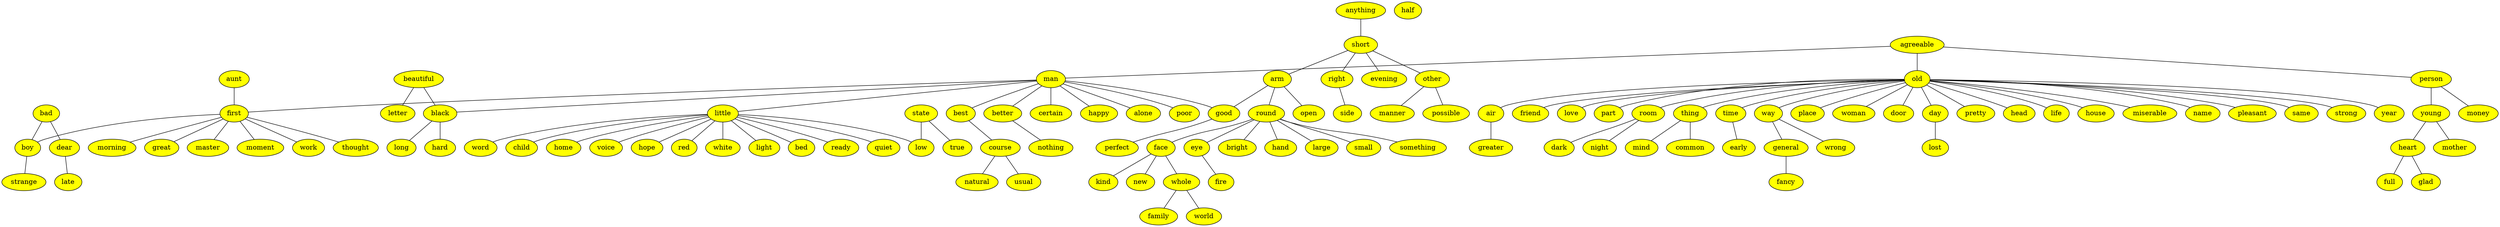 graph graphutils {
  node [ color = black, fillcolor = while, style = filled ];
  "agreeable" -- "man" [w=1];
  "agreeable" -- "old" [w=1];
  "agreeable" -- "person" [w=1];
  "agreeable" [fillcolor="#ffff00"];
  "man" -- "first" [w=1];
  "man" -- "black" [w=1];
  "man" -- "little" [w=1];
  "man" -- "best" [w=1];
  "man" -- "better" [w=1];
  "man" -- "certain" [w=1];
  "man" -- "happy" [w=1];
  "man" -- "good" [w=1];
  "man" -- "alone" [w=1];
  "man" -- "poor" [w=1];
  "man" [fillcolor="#ffff00"];
  "old" -- "air" [w=1];
  "old" -- "friend" [w=1];
  "old" -- "love" [w=1];
  "old" -- "part" [w=1];
  "old" -- "room" [w=1];
  "old" -- "thing" [w=1];
  "old" -- "time" [w=1];
  "old" -- "way" [w=1];
  "old" -- "place" [w=1];
  "old" -- "woman" [w=1];
  "old" -- "door" [w=1];
  "old" -- "day" [w=1];
  "old" -- "pretty" [w=1];
  "old" -- "head" [w=1];
  "old" -- "life" [w=1];
  "old" -- "house" [w=1];
  "old" -- "miserable" [w=1];
  "old" -- "name" [w=1];
  "old" -- "pleasant" [w=1];
  "old" -- "same" [w=1];
  "old" -- "strong" [w=1];
  "old" -- "year" [w=1];
  "old" [fillcolor="#ffff00"];
  "person" -- "young" [w=1];
  "person" -- "money" [w=1];
  "person" [fillcolor="#ffff00"];
  "anything" -- "short" [w=1];
  "anything" [fillcolor="#ffff00"];
  "short" -- "arm" [w=1];
  "short" -- "right" [w=1];
  "short" -- "evening" [w=1];
  "short" -- "other" [w=1];
  "short" [fillcolor="#ffff00"];
  "arm" -- "round" [w=1];
  "arm" -- "good" [w=1];
  "arm" -- "open" [w=1];
  "arm" [fillcolor="#ffff00"];
  "round" -- "face" [w=1];
  "round" -- "eye" [w=1];
  "round" -- "bright" [w=1];
  "round" -- "hand" [w=1];
  "round" -- "large" [w=1];
  "round" -- "small" [w=1];
  "round" -- "something" [w=1];
  "round" [fillcolor="#ffff00"];
  "aunt" -- "first" [w=1];
  "aunt" [fillcolor="#ffff00"];
  "first" -- "boy" [w=1];
  "first" -- "morning" [w=1];
  "first" -- "great" [w=1];
  "first" -- "master" [w=1];
  "first" -- "moment" [w=1];
  "first" -- "work" [w=1];
  "first" -- "thought" [w=1];
  "first" [fillcolor="#ffff00"];
  "bad" -- "boy" [w=1];
  "bad" -- "dear" [w=1];
  "bad" [fillcolor="#ffff00"];
  "air" -- "greater" [w=1];
  "air" [fillcolor="#ffff00"];
  "boy" -- "strange" [w=1];
  "boy" [fillcolor="#ffff00"];
  "beautiful" -- "black" [w=1];
  "beautiful" -- "letter" [w=1];
  "beautiful" [fillcolor="#ffff00"];
  "black" -- "long" [w=1];
  "black" -- "hard" [w=1];
  "black" [fillcolor="#ffff00"];
  "face" -- "kind" [w=1];
  "face" -- "new" [w=1];
  "face" -- "whole" [w=1];
  "face" [fillcolor="#ffff00"];
  "letter" [fillcolor="#ffff00"];
  "little" -- "word" [w=1];
  "little" -- "child" [w=1];
  "little" -- "home" [w=1];
  "little" -- "voice" [w=1];
  "little" -- "hope" [w=1];
  "little" -- "red" [w=1];
  "little" -- "white" [w=1];
  "little" -- "light" [w=1];
  "little" -- "bed" [w=1];
  "little" -- "low" [w=1];
  "little" -- "ready" [w=1];
  "little" -- "quiet" [w=1];
  "little" [fillcolor="#ffff00"];
  "young" -- "heart" [w=1];
  "young" -- "mother" [w=1];
  "young" [fillcolor="#ffff00"];
  "best" -- "course" [w=1];
  "best" [fillcolor="#ffff00"];
  "course" -- "natural" [w=1];
  "course" -- "usual" [w=1];
  "course" [fillcolor="#ffff00"];
  "friend" [fillcolor="#ffff00"];
  "love" [fillcolor="#ffff00"];
  "part" [fillcolor="#ffff00"];
  "room" -- "dark" [w=1];
  "room" -- "night" [w=1];
  "room" [fillcolor="#ffff00"];
  "thing" -- "mind" [w=1];
  "thing" -- "common" [w=1];
  "thing" [fillcolor="#ffff00"];
  "time" -- "early" [w=1];
  "time" [fillcolor="#ffff00"];
  "way" -- "general" [w=1];
  "way" -- "wrong" [w=1];
  "way" [fillcolor="#ffff00"];
  "better" -- "nothing" [w=1];
  "better" [fillcolor="#ffff00"];
  "heart" -- "full" [w=1];
  "heart" -- "glad" [w=1];
  "heart" [fillcolor="#ffff00"];
  "mind" [fillcolor="#ffff00"];
  "place" [fillcolor="#ffff00"];
  "right" -- "side" [w=1];
  "right" [fillcolor="#ffff00"];
  "state" -- "low" [w=1];
  "state" -- "true" [w=1];
  "state" [fillcolor="#ffff00"];
  "woman" [fillcolor="#ffff00"];
  "word" [fillcolor="#ffff00"];
  "door" [fillcolor="#ffff00"];
  "eye" -- "fire" [w=1];
  "eye" [fillcolor="#ffff00"];
  "bright" [fillcolor="#ffff00"];
  "evening" [fillcolor="#ffff00"];
  "morning" [fillcolor="#ffff00"];
  "certain" [fillcolor="#ffff00"];
  "day" -- "lost" [w=1];
  "day" [fillcolor="#ffff00"];
  "other" -- "manner" [w=1];
  "other" -- "possible" [w=1];
  "other" [fillcolor="#ffff00"];
  "child" [fillcolor="#ffff00"];
  "happy" [fillcolor="#ffff00"];
  "common" [fillcolor="#ffff00"];
  "dark" [fillcolor="#ffff00"];
  "kind" [fillcolor="#ffff00"];
  "night" [fillcolor="#ffff00"];
  "dear" -- "late" [w=1];
  "dear" [fillcolor="#ffff00"];
  "good" -- "perfect" [w=1];
  "good" [fillcolor="#ffff00"];
  "home" [fillcolor="#ffff00"];
  "mother" [fillcolor="#ffff00"];
  "pretty" [fillcolor="#ffff00"];
  "open" [fillcolor="#ffff00"];
  "early" [fillcolor="#ffff00"];
  "fire" [fillcolor="#ffff00"];
  "full" [fillcolor="#ffff00"];
  "great" [fillcolor="#ffff00"];
  "master" [fillcolor="#ffff00"];
  "moment" [fillcolor="#ffff00"];
  "work" [fillcolor="#ffff00"];
  "general" -- "fancy" [w=1];
  "general" [fillcolor="#ffff00"];
  "fancy" [fillcolor="#ffff00"];
  "voice" [fillcolor="#ffff00"];
  "head" [fillcolor="#ffff00"];
  "hope" [fillcolor="#ffff00"];
  "long" [fillcolor="#ffff00"];
  "greater" [fillcolor="#ffff00"];
  "hand" [fillcolor="#ffff00"];
  "hard" [fillcolor="#ffff00"];
  "red" [fillcolor="#ffff00"];
  "life" [fillcolor="#ffff00"];
  "glad" [fillcolor="#ffff00"];
  "large" [fillcolor="#ffff00"];
  "new" [fillcolor="#ffff00"];
  "white" [fillcolor="#ffff00"];
  "late" [fillcolor="#ffff00"];
  "whole" -- "family" [w=1];
  "whole" -- "world" [w=1];
  "whole" [fillcolor="#ffff00"];
  "light" [fillcolor="#ffff00"];
  "manner" [fillcolor="#ffff00"];
  "bed" [fillcolor="#ffff00"];
  "house" [fillcolor="#ffff00"];
  "low" [fillcolor="#ffff00"];
  "money" [fillcolor="#ffff00"];
  "ready" [fillcolor="#ffff00"];
  "small" [fillcolor="#ffff00"];
  "strange" [fillcolor="#ffff00"];
  "thought" [fillcolor="#ffff00"];
  "lost" [fillcolor="#ffff00"];
  "alone" [fillcolor="#ffff00"];
  "nothing" [fillcolor="#ffff00"];
  "miserable" [fillcolor="#ffff00"];
  "natural" [fillcolor="#ffff00"];
  "half" [fillcolor="#ffff00"];
  "wrong" [fillcolor="#ffff00"];
  "name" [fillcolor="#ffff00"];
  "pleasant" [fillcolor="#ffff00"];
  "possible" [fillcolor="#ffff00"];
  "side" [fillcolor="#ffff00"];
  "perfect" [fillcolor="#ffff00"];
  "poor" [fillcolor="#ffff00"];
  "quiet" [fillcolor="#ffff00"];
  "same" [fillcolor="#ffff00"];
  "strong" [fillcolor="#ffff00"];
  "something" [fillcolor="#ffff00"];
  "true" [fillcolor="#ffff00"];
  "usual" [fillcolor="#ffff00"];
  "family" [fillcolor="#ffff00"];
  "world" [fillcolor="#ffff00"];
  "year" [fillcolor="#ffff00"];
}
